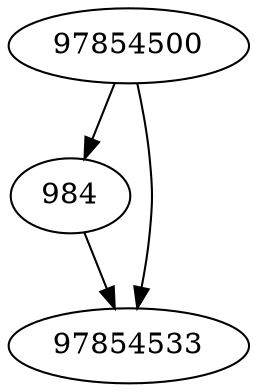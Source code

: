 strict digraph  {
984;
97854500;
97854533;
984 -> 97854533;
97854500 -> 984;
97854500 -> 97854533;
}
